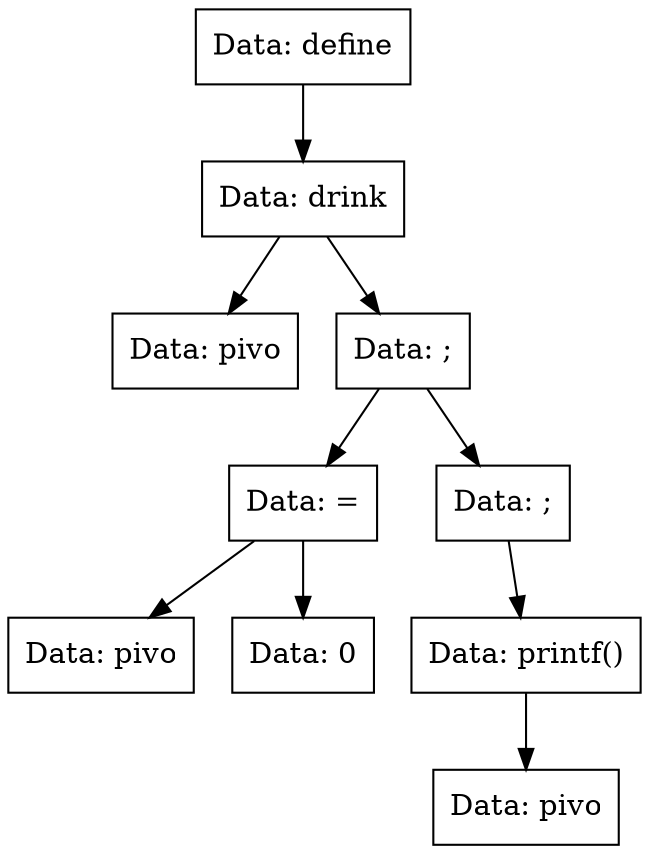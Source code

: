 digraph drink{
Node0x55bca0ae1720[shape="record", label="Data: define"];
Node0x55bca0ae1540[shape="record", label="Data: drink"];
Node0x55bca0ae19f0[shape="record", label="Data: pivo"];
Node0x55bca0ae1540->Node0x55bca0ae19f0;
Node0x55bca0ae1590[shape="record", label="Data: ;"];
Node0x55bca0ae1900[shape="record", label="Data: ="];
Node0x55bca0ae1860[shape="record", label="Data: pivo"];
Node0x55bca0ae1900->Node0x55bca0ae1860;
Node0x55bca0ae1950[shape="record", label="Data: 0"];
Node0x55bca0ae1900->Node0x55bca0ae1950;
Node0x55bca0ae1590->Node0x55bca0ae1900;
Node0x55bca0ae1770[shape="record", label="Data: ;"];
Node0x55bca0ae16d0[shape="record", label="Data: printf()"];
Node0x55bca0ae1680[shape="record", label="Data: pivo"];
Node0x55bca0ae16d0->Node0x55bca0ae1680;
Node0x55bca0ae1770->Node0x55bca0ae16d0;
Node0x55bca0ae1590->Node0x55bca0ae1770;
Node0x55bca0ae1540->Node0x55bca0ae1590;
Node0x55bca0ae1720->Node0x55bca0ae1540;
}